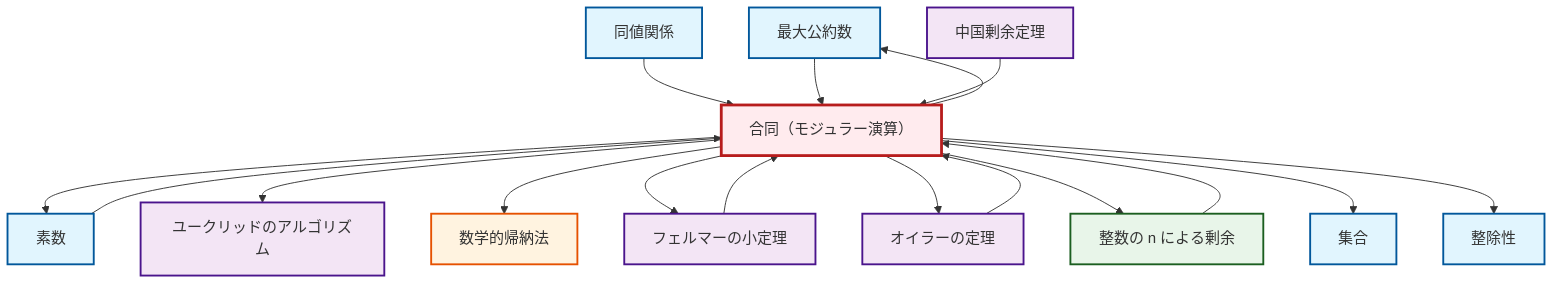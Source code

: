 graph TD
    classDef definition fill:#e1f5fe,stroke:#01579b,stroke-width:2px
    classDef theorem fill:#f3e5f5,stroke:#4a148c,stroke-width:2px
    classDef axiom fill:#fff3e0,stroke:#e65100,stroke-width:2px
    classDef example fill:#e8f5e9,stroke:#1b5e20,stroke-width:2px
    classDef current fill:#ffebee,stroke:#b71c1c,stroke-width:3px
    def-gcd["最大公約数"]:::definition
    ex-quotient-integers-mod-n["整数の n による剰余"]:::example
    thm-fermat-little["フェルマーの小定理"]:::theorem
    thm-euler["オイラーの定理"]:::theorem
    def-equivalence-relation["同値関係"]:::definition
    def-congruence["合同（モジュラー演算）"]:::definition
    def-divisibility["整除性"]:::definition
    thm-euclidean-algorithm["ユークリッドのアルゴリズム"]:::theorem
    thm-chinese-remainder["中国剰余定理"]:::theorem
    def-set["集合"]:::definition
    def-prime["素数"]:::definition
    ax-induction["数学的帰納法"]:::axiom
    ex-quotient-integers-mod-n --> def-congruence
    def-congruence --> def-prime
    thm-euler --> def-congruence
    def-congruence --> thm-euclidean-algorithm
    def-congruence --> def-gcd
    def-congruence --> ax-induction
    def-congruence --> thm-fermat-little
    def-equivalence-relation --> def-congruence
    def-prime --> def-congruence
    def-congruence --> thm-euler
    def-gcd --> def-congruence
    thm-fermat-little --> def-congruence
    def-congruence --> ex-quotient-integers-mod-n
    thm-chinese-remainder --> def-congruence
    def-congruence --> def-set
    def-congruence --> def-divisibility
    class def-congruence current